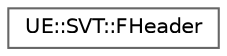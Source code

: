 digraph "Graphical Class Hierarchy"
{
 // INTERACTIVE_SVG=YES
 // LATEX_PDF_SIZE
  bgcolor="transparent";
  edge [fontname=Helvetica,fontsize=10,labelfontname=Helvetica,labelfontsize=10];
  node [fontname=Helvetica,fontsize=10,shape=box,height=0.2,width=0.4];
  rankdir="LR";
  Node0 [id="Node000000",label="UE::SVT::FHeader",height=0.2,width=0.4,color="grey40", fillcolor="white", style="filled",URL="$df/dca/structUE_1_1SVT_1_1FHeader.html",tooltip=" "];
}
